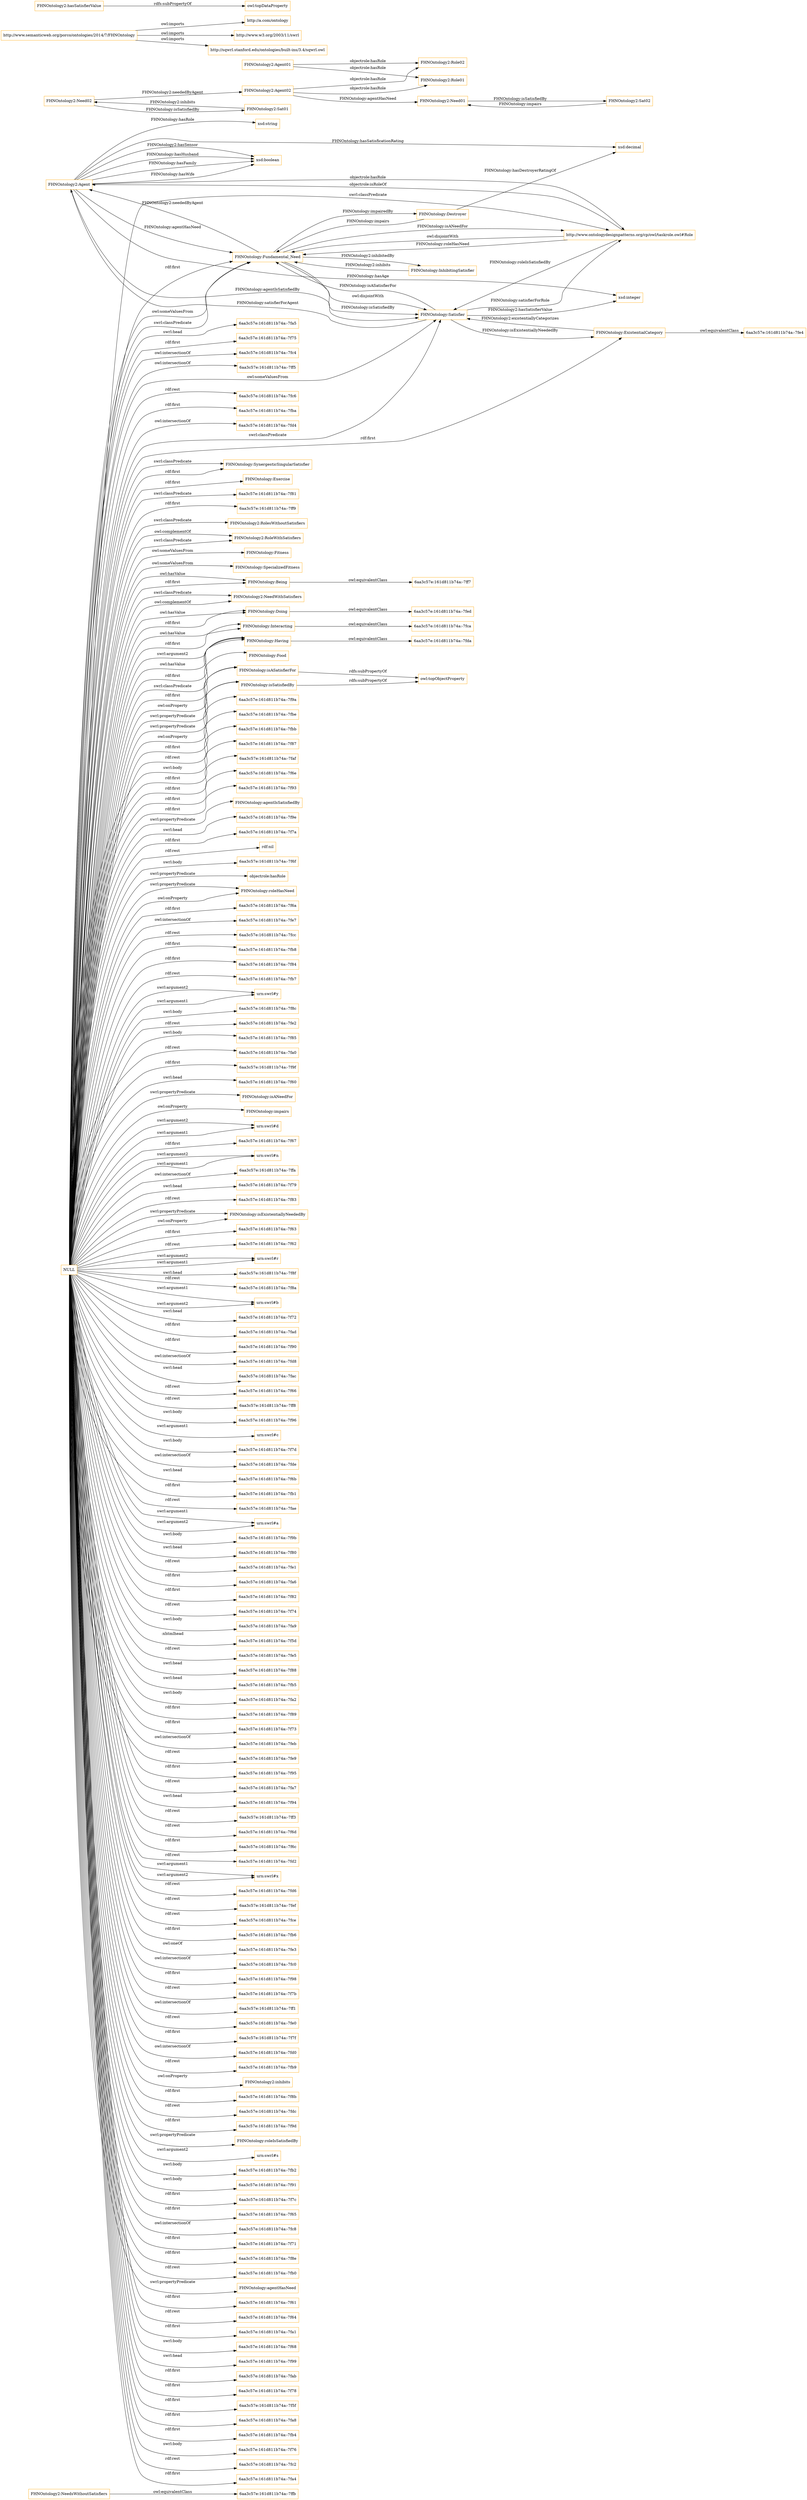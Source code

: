 digraph ar2dtool_diagram { 
rankdir=LR;
size="1501"
node [shape = rectangle, color="orange"]; "6aa3c57e:161d811b74a:-7ffb" "FHNOntology2:Agent" "FHNOntology:SynergesticSingularSatisfier" "FHNOntology2:NeedsWithoutSatisfiers" "FHNOntology:Exercise" "6aa3c57e:161d811b74a:-7f81" "FHNOntology:Destroyer" "6aa3c57e:161d811b74a:-7fca" "6aa3c57e:161d811b74a:-7ff9" "FHNOntology2:RolesWithoutSatisfiers" "FHNOntology2:RoleWithSatisfiers" "FHNOntology:Fitness" "FHNOntology:Fundamental_Need" "FHNOntology:SpecializedFitness" "FHNOntology:ExistentialCategory" "6aa3c57e:161d811b74a:-7fda" "http://www.ontologydesignpatterns.org/cp/owl/taskrole.owl#Role" "FHNOntology:InhibitingSatisfier" "FHNOntology:Being" "6aa3c57e:161d811b74a:-7ff7" "FHNOntology:Satisfier" "FHNOntology2:NeedWithSatisfiers" "FHNOntology:Doing" "FHNOntology:Interacting" "FHNOntology:Having" "6aa3c57e:161d811b74a:-7fe4" "FHNOntology:Food" "6aa3c57e:161d811b74a:-7fed" ; /*classes style*/
	"FHNOntology:Interacting" -> "6aa3c57e:161d811b74a:-7fca" [ label = "owl:equivalentClass" ];
	"FHNOntology:isASatisfierFor" -> "owl:topObjectProperty" [ label = "rdfs:subPropertyOf" ];
	"FHNOntology2:Need01" -> "FHNOntology2:Sat02" [ label = "FHNOntology:isSatisfiedBy" ];
	"FHNOntology:Fundamental_Need" -> "FHNOntology:Satisfier" [ label = "owl:disjointWith" ];
	"FHNOntology:Being" -> "6aa3c57e:161d811b74a:-7ff7" [ label = "owl:equivalentClass" ];
	"FHNOntology:Doing" -> "6aa3c57e:161d811b74a:-7fed" [ label = "owl:equivalentClass" ];
	"http://www.ontologydesignpatterns.org/cp/owl/taskrole.owl#Role" -> "FHNOntology:Fundamental_Need" [ label = "owl:disjointWith" ];
	"http://www.semanticweb.org/porco/ontologies/2014/7/FHNOntology" -> "http://a.com/ontology" [ label = "owl:imports" ];
	"http://www.semanticweb.org/porco/ontologies/2014/7/FHNOntology" -> "http://www.w3.org/2003/11/swrl" [ label = "owl:imports" ];
	"http://www.semanticweb.org/porco/ontologies/2014/7/FHNOntology" -> "http://sqwrl.stanford.edu/ontologies/built-ins/3.4/sqwrl.owl" [ label = "owl:imports" ];
	"FHNOntology2:Agent02" -> "FHNOntology2:Need01" [ label = "FHNOntology:agentHasNeed" ];
	"FHNOntology2:Agent02" -> "FHNOntology2:Role02" [ label = "objectrole:hasRole" ];
	"FHNOntology2:Agent02" -> "FHNOntology2:Role01" [ label = "objectrole:hasRole" ];
	"FHNOntology2:Sat02" -> "FHNOntology2:Need01" [ label = "FHNOntology:impairs" ];
	"FHNOntology2:NeedsWithoutSatisfiers" -> "6aa3c57e:161d811b74a:-7ffb" [ label = "owl:equivalentClass" ];
	"NULL" -> "6aa3c57e:161d811b74a:-7f9a" [ label = "rdf:first" ];
	"NULL" -> "6aa3c57e:161d811b74a:-7fbe" [ label = "rdf:rest" ];
	"NULL" -> "6aa3c57e:161d811b74a:-7fbb" [ label = "swrl:body" ];
	"NULL" -> "6aa3c57e:161d811b74a:-7f87" [ label = "rdf:first" ];
	"NULL" -> "6aa3c57e:161d811b74a:-7faf" [ label = "rdf:first" ];
	"NULL" -> "6aa3c57e:161d811b74a:-7f6e" [ label = "rdf:first" ];
	"NULL" -> "6aa3c57e:161d811b74a:-7f93" [ label = "rdf:first" ];
	"NULL" -> "FHNOntology:agentIsSatisfiedBy" [ label = "swrl:propertyPredicate" ];
	"NULL" -> "6aa3c57e:161d811b74a:-7f9e" [ label = "swrl:head" ];
	"NULL" -> "6aa3c57e:161d811b74a:-7f7a" [ label = "rdf:first" ];
	"NULL" -> "rdf:nil" [ label = "rdf:rest" ];
	"NULL" -> "6aa3c57e:161d811b74a:-7f6f" [ label = "swrl:body" ];
	"NULL" -> "objectrole:hasRole" [ label = "swrl:propertyPredicate" ];
	"NULL" -> "FHNOntology:roleHasNeed" [ label = "owl:onProperty" ];
	"NULL" -> "6aa3c57e:161d811b74a:-7f6a" [ label = "rdf:first" ];
	"NULL" -> "6aa3c57e:161d811b74a:-7fe7" [ label = "owl:intersectionOf" ];
	"NULL" -> "6aa3c57e:161d811b74a:-7fcc" [ label = "rdf:rest" ];
	"NULL" -> "FHNOntology:Interacting" [ label = "rdf:first" ];
	"NULL" -> "6aa3c57e:161d811b74a:-7fb8" [ label = "rdf:first" ];
	"NULL" -> "6aa3c57e:161d811b74a:-7f84" [ label = "rdf:first" ];
	"NULL" -> "6aa3c57e:161d811b74a:-7fb7" [ label = "rdf:rest" ];
	"NULL" -> "urn:swrl#y" [ label = "swrl:argument1" ];
	"NULL" -> "6aa3c57e:161d811b74a:-7f8c" [ label = "swrl:body" ];
	"NULL" -> "FHNOntology:Satisfier" [ label = "swrl:classPredicate" ];
	"NULL" -> "FHNOntology:Doing" [ label = "rdf:first" ];
	"NULL" -> "6aa3c57e:161d811b74a:-7fe2" [ label = "rdf:rest" ];
	"NULL" -> "6aa3c57e:161d811b74a:-7f85" [ label = "swrl:body" ];
	"NULL" -> "6aa3c57e:161d811b74a:-7fa0" [ label = "rdf:rest" ];
	"NULL" -> "6aa3c57e:161d811b74a:-7f9f" [ label = "rdf:first" ];
	"NULL" -> "6aa3c57e:161d811b74a:-7f60" [ label = "swrl:head" ];
	"NULL" -> "FHNOntology:isANeedFor" [ label = "swrl:propertyPredicate" ];
	"NULL" -> "FHNOntology:impairs" [ label = "owl:onProperty" ];
	"NULL" -> "urn:swrl#d" [ label = "swrl:argument1" ];
	"NULL" -> "6aa3c57e:161d811b74a:-7f67" [ label = "rdf:first" ];
	"NULL" -> "FHNOntology:Exercise" [ label = "rdf:first" ];
	"NULL" -> "FHNOntology:Fundamental_Need" [ label = "rdf:first" ];
	"NULL" -> "urn:swrl#n" [ label = "swrl:argument1" ];
	"NULL" -> "6aa3c57e:161d811b74a:-7ffa" [ label = "owl:intersectionOf" ];
	"NULL" -> "6aa3c57e:161d811b74a:-7f79" [ label = "swrl:head" ];
	"NULL" -> "urn:swrl#d" [ label = "swrl:argument2" ];
	"NULL" -> "6aa3c57e:161d811b74a:-7f83" [ label = "rdf:rest" ];
	"NULL" -> "FHNOntology:Being" [ label = "rdf:first" ];
	"NULL" -> "FHNOntology:isExistentiallyNeededBy" [ label = "owl:onProperty" ];
	"NULL" -> "6aa3c57e:161d811b74a:-7f63" [ label = "rdf:first" ];
	"NULL" -> "6aa3c57e:161d811b74a:-7f62" [ label = "rdf:rest" ];
	"NULL" -> "urn:swrl#r" [ label = "swrl:argument1" ];
	"NULL" -> "6aa3c57e:161d811b74a:-7f8f" [ label = "swrl:head" ];
	"NULL" -> "6aa3c57e:161d811b74a:-7f8a" [ label = "rdf:rest" ];
	"NULL" -> "urn:swrl#b" [ label = "swrl:argument2" ];
	"NULL" -> "6aa3c57e:161d811b74a:-7f72" [ label = "swrl:head" ];
	"NULL" -> "6aa3c57e:161d811b74a:-7fad" [ label = "rdf:first" ];
	"NULL" -> "http://www.ontologydesignpatterns.org/cp/owl/taskrole.owl#Role" [ label = "swrl:classPredicate" ];
	"NULL" -> "FHNOntology:Being" [ label = "owl:hasValue" ];
	"NULL" -> "FHNOntology:isSatisfiedBy" [ label = "owl:onProperty" ];
	"NULL" -> "FHNOntology:Having" [ label = "owl:hasValue" ];
	"NULL" -> "6aa3c57e:161d811b74a:-7f90" [ label = "rdf:first" ];
	"NULL" -> "6aa3c57e:161d811b74a:-7fd8" [ label = "owl:intersectionOf" ];
	"NULL" -> "6aa3c57e:161d811b74a:-7fac" [ label = "swrl:head" ];
	"NULL" -> "6aa3c57e:161d811b74a:-7f66" [ label = "rdf:rest" ];
	"NULL" -> "FHNOntology:SynergesticSingularSatisfier" [ label = "rdf:first" ];
	"NULL" -> "6aa3c57e:161d811b74a:-7ff8" [ label = "rdf:rest" ];
	"NULL" -> "6aa3c57e:161d811b74a:-7f96" [ label = "swrl:body" ];
	"NULL" -> "urn:swrl#c" [ label = "swrl:argument1" ];
	"NULL" -> "6aa3c57e:161d811b74a:-7f7d" [ label = "swrl:body" ];
	"NULL" -> "6aa3c57e:161d811b74a:-7fde" [ label = "owl:intersectionOf" ];
	"NULL" -> "6aa3c57e:161d811b74a:-7f6b" [ label = "swrl:head" ];
	"NULL" -> "6aa3c57e:161d811b74a:-7fb1" [ label = "rdf:first" ];
	"NULL" -> "6aa3c57e:161d811b74a:-7fae" [ label = "rdf:rest" ];
	"NULL" -> "urn:swrl#a" [ label = "swrl:argument2" ];
	"NULL" -> "6aa3c57e:161d811b74a:-7f9b" [ label = "swrl:body" ];
	"NULL" -> "6aa3c57e:161d811b74a:-7f80" [ label = "swrl:head" ];
	"NULL" -> "6aa3c57e:161d811b74a:-7fe1" [ label = "rdf:rest" ];
	"NULL" -> "6aa3c57e:161d811b74a:-7fa6" [ label = "rdf:first" ];
	"NULL" -> "6aa3c57e:161d811b74a:-7f82" [ label = "rdf:first" ];
	"NULL" -> "6aa3c57e:161d811b74a:-7f74" [ label = "rdf:rest" ];
	"NULL" -> "6aa3c57e:161d811b74a:-7fa9" [ label = "swrl:body" ];
	"NULL" -> "6aa3c57e:161d811b74a:-7f5d" [ label = ":xhtmlhead" ];
	"NULL" -> "6aa3c57e:161d811b74a:-7fe5" [ label = "rdf:rest" ];
	"NULL" -> "6aa3c57e:161d811b74a:-7f88" [ label = "swrl:head" ];
	"NULL" -> "6aa3c57e:161d811b74a:-7fb5" [ label = "swrl:head" ];
	"NULL" -> "6aa3c57e:161d811b74a:-7fa2" [ label = "swrl:body" ];
	"NULL" -> "urn:swrl#n" [ label = "swrl:argument2" ];
	"NULL" -> "FHNOntology:Food" [ label = "rdf:first" ];
	"NULL" -> "6aa3c57e:161d811b74a:-7f89" [ label = "rdf:first" ];
	"NULL" -> "6aa3c57e:161d811b74a:-7f73" [ label = "rdf:first" ];
	"NULL" -> "6aa3c57e:161d811b74a:-7feb" [ label = "owl:intersectionOf" ];
	"NULL" -> "6aa3c57e:161d811b74a:-7fe9" [ label = "rdf:rest" ];
	"NULL" -> "urn:swrl#r" [ label = "swrl:argument2" ];
	"NULL" -> "FHNOntology:Having" [ label = "rdf:first" ];
	"NULL" -> "6aa3c57e:161d811b74a:-7f95" [ label = "rdf:first" ];
	"NULL" -> "6aa3c57e:161d811b74a:-7fa7" [ label = "rdf:rest" ];
	"NULL" -> "urn:swrl#y" [ label = "swrl:argument2" ];
	"NULL" -> "6aa3c57e:161d811b74a:-7f81" [ label = "swrl:classPredicate" ];
	"NULL" -> "FHNOntology:Fundamental_Need" [ label = "owl:someValuesFrom" ];
	"NULL" -> "FHNOntology2:NeedWithSatisfiers" [ label = "owl:complementOf" ];
	"NULL" -> "6aa3c57e:161d811b74a:-7f94" [ label = "swrl:head" ];
	"NULL" -> "6aa3c57e:161d811b74a:-7ff3" [ label = "rdf:rest" ];
	"NULL" -> "6aa3c57e:161d811b74a:-7f6d" [ label = "rdf:rest" ];
	"NULL" -> "6aa3c57e:161d811b74a:-7f6c" [ label = "rdf:first" ];
	"NULL" -> "6aa3c57e:161d811b74a:-7fd2" [ label = "rdf:rest" ];
	"NULL" -> "FHNOntology:isASatisfierFor" [ label = "swrl:propertyPredicate" ];
	"NULL" -> "FHNOntology:Doing" [ label = "owl:hasValue" ];
	"NULL" -> "urn:swrl#x" [ label = "swrl:argument2" ];
	"NULL" -> "FHNOntology:roleHasNeed" [ label = "swrl:propertyPredicate" ];
	"NULL" -> "6aa3c57e:161d811b74a:-7fd6" [ label = "rdf:rest" ];
	"NULL" -> "6aa3c57e:161d811b74a:-7fef" [ label = "rdf:rest" ];
	"NULL" -> "FHNOntology:Fitness" [ label = "owl:someValuesFrom" ];
	"NULL" -> "6aa3c57e:161d811b74a:-7fce" [ label = "rdf:rest" ];
	"NULL" -> "6aa3c57e:161d811b74a:-7fb6" [ label = "rdf:first" ];
	"NULL" -> "6aa3c57e:161d811b74a:-7fe3" [ label = "owl:oneOf" ];
	"NULL" -> "6aa3c57e:161d811b74a:-7fc0" [ label = "owl:intersectionOf" ];
	"NULL" -> "6aa3c57e:161d811b74a:-7f98" [ label = "rdf:first" ];
	"NULL" -> "6aa3c57e:161d811b74a:-7f7b" [ label = "rdf:rest" ];
	"NULL" -> "6aa3c57e:161d811b74a:-7ff1" [ label = "owl:intersectionOf" ];
	"NULL" -> "FHNOntology:SynergesticSingularSatisfier" [ label = "swrl:classPredicate" ];
	"NULL" -> "6aa3c57e:161d811b74a:-7fe0" [ label = "rdf:rest" ];
	"NULL" -> "6aa3c57e:161d811b74a:-7f7f" [ label = "rdf:first" ];
	"NULL" -> "6aa3c57e:161d811b74a:-7fd0" [ label = "owl:intersectionOf" ];
	"NULL" -> "6aa3c57e:161d811b74a:-7fb9" [ label = "rdf:rest" ];
	"NULL" -> "FHNOntology:isASatisfierFor" [ label = "owl:onProperty" ];
	"NULL" -> "FHNOntology2:inhibits" [ label = "owl:onProperty" ];
	"NULL" -> "6aa3c57e:161d811b74a:-7f8b" [ label = "rdf:first" ];
	"NULL" -> "FHNOntology2:RoleWithSatisfiers" [ label = "swrl:classPredicate" ];
	"NULL" -> "6aa3c57e:161d811b74a:-7fdc" [ label = "rdf:rest" ];
	"NULL" -> "6aa3c57e:161d811b74a:-7f9d" [ label = "rdf:first" ];
	"NULL" -> "FHNOntology:Having" [ label = "swrl:classPredicate" ];
	"NULL" -> "urn:swrl#x" [ label = "swrl:argument1" ];
	"NULL" -> "FHNOntology:Interacting" [ label = "owl:hasValue" ];
	"NULL" -> "FHNOntology:isExistentiallyNeededBy" [ label = "swrl:propertyPredicate" ];
	"NULL" -> "FHNOntology:roleIsSatisfiedBy" [ label = "swrl:propertyPredicate" ];
	"NULL" -> "urn:swrl#s" [ label = "swrl:argument2" ];
	"NULL" -> "6aa3c57e:161d811b74a:-7fb2" [ label = "swrl:body" ];
	"NULL" -> "6aa3c57e:161d811b74a:-7f91" [ label = "swrl:body" ];
	"NULL" -> "6aa3c57e:161d811b74a:-7f7c" [ label = "rdf:first" ];
	"NULL" -> "6aa3c57e:161d811b74a:-7f65" [ label = "rdf:first" ];
	"NULL" -> "6aa3c57e:161d811b74a:-7fc8" [ label = "owl:intersectionOf" ];
	"NULL" -> "FHNOntology:Satisfier" [ label = "owl:someValuesFrom" ];
	"NULL" -> "6aa3c57e:161d811b74a:-7f71" [ label = "rdf:first" ];
	"NULL" -> "6aa3c57e:161d811b74a:-7f8e" [ label = "rdf:first" ];
	"NULL" -> "6aa3c57e:161d811b74a:-7fb0" [ label = "rdf:rest" ];
	"NULL" -> "FHNOntology:ExistentialCategory" [ label = "rdf:first" ];
	"NULL" -> "FHNOntology:agentHasNeed" [ label = "swrl:propertyPredicate" ];
	"NULL" -> "6aa3c57e:161d811b74a:-7f61" [ label = "rdf:first" ];
	"NULL" -> "6aa3c57e:161d811b74a:-7f64" [ label = "rdf:rest" ];
	"NULL" -> "6aa3c57e:161d811b74a:-7fa1" [ label = "rdf:first" ];
	"NULL" -> "FHNOntology:isSatisfiedBy" [ label = "swrl:propertyPredicate" ];
	"NULL" -> "6aa3c57e:161d811b74a:-7f68" [ label = "swrl:body" ];
	"NULL" -> "urn:swrl#a" [ label = "swrl:argument1" ];
	"NULL" -> "6aa3c57e:161d811b74a:-7ff9" [ label = "rdf:first" ];
	"NULL" -> "6aa3c57e:161d811b74a:-7f99" [ label = "swrl:head" ];
	"NULL" -> "6aa3c57e:161d811b74a:-7fab" [ label = "rdf:first" ];
	"NULL" -> "6aa3c57e:161d811b74a:-7f78" [ label = "rdf:first" ];
	"NULL" -> "FHNOntology:SpecializedFitness" [ label = "owl:someValuesFrom" ];
	"NULL" -> "FHNOntology2:RoleWithSatisfiers" [ label = "owl:complementOf" ];
	"NULL" -> "FHNOntology:Having" [ label = "swrl:argument2" ];
	"NULL" -> "6aa3c57e:161d811b74a:-7f5f" [ label = "rdf:first" ];
	"NULL" -> "FHNOntology:Fundamental_Need" [ label = "swrl:classPredicate" ];
	"NULL" -> "6aa3c57e:161d811b74a:-7fa8" [ label = "rdf:first" ];
	"NULL" -> "6aa3c57e:161d811b74a:-7fb4" [ label = "rdf:first" ];
	"NULL" -> "6aa3c57e:161d811b74a:-7f76" [ label = "swrl:body" ];
	"NULL" -> "6aa3c57e:161d811b74a:-7fc2" [ label = "rdf:rest" ];
	"NULL" -> "urn:swrl#b" [ label = "swrl:argument1" ];
	"NULL" -> "6aa3c57e:161d811b74a:-7fa4" [ label = "rdf:first" ];
	"NULL" -> "6aa3c57e:161d811b74a:-7fa5" [ label = "swrl:head" ];
	"NULL" -> "6aa3c57e:161d811b74a:-7f75" [ label = "rdf:first" ];
	"NULL" -> "6aa3c57e:161d811b74a:-7fc4" [ label = "owl:intersectionOf" ];
	"NULL" -> "FHNOntology2:NeedWithSatisfiers" [ label = "swrl:classPredicate" ];
	"NULL" -> "FHNOntology2:RolesWithoutSatisfiers" [ label = "swrl:classPredicate" ];
	"NULL" -> "6aa3c57e:161d811b74a:-7ff5" [ label = "owl:intersectionOf" ];
	"NULL" -> "6aa3c57e:161d811b74a:-7fc6" [ label = "rdf:rest" ];
	"NULL" -> "6aa3c57e:161d811b74a:-7fba" [ label = "rdf:first" ];
	"NULL" -> "6aa3c57e:161d811b74a:-7fd4" [ label = "owl:intersectionOf" ];
	"FHNOntology2:Agent01" -> "FHNOntology2:Role02" [ label = "objectrole:hasRole" ];
	"FHNOntology2:Agent01" -> "FHNOntology2:Role01" [ label = "objectrole:hasRole" ];
	"FHNOntology:ExistentialCategory" -> "6aa3c57e:161d811b74a:-7fe4" [ label = "owl:equivalentClass" ];
	"FHNOntology2:Sat01" -> "FHNOntology2:Need02" [ label = "FHNOntology2:inhibits" ];
	"FHNOntology2:hasSatisfierValue" -> "owl:topDataProperty" [ label = "rdfs:subPropertyOf" ];
	"FHNOntology:Having" -> "6aa3c57e:161d811b74a:-7fda" [ label = "owl:equivalentClass" ];
	"FHNOntology:isSatisfiedBy" -> "owl:topObjectProperty" [ label = "rdfs:subPropertyOf" ];
	"FHNOntology2:Need02" -> "FHNOntology2:Sat01" [ label = "FHNOntology:isSatisfiedBy" ];
	"FHNOntology2:Need02" -> "FHNOntology2:Agent02" [ label = "FHNOntology2:neededByAgent" ];
	"FHNOntology:Fundamental_Need" -> "FHNOntology:Satisfier" [ label = "FHNOntology:isSatisfiedBy" ];
	"FHNOntology2:Agent" -> "xsd:boolean" [ label = "FHNOntology:hasFamily" ];
	"FHNOntology2:Agent" -> "xsd:integer" [ label = "FHNOntology:hasAge" ];
	"FHNOntology:Satisfier" -> "FHNOntology:ExistentialCategory" [ label = "FHNOntology:isExistentiallyNeededBy" ];
	"FHNOntology2:Agent" -> "FHNOntology:Fundamental_Need" [ label = "FHNOntology:agentHasNeed" ];
	"FHNOntology:Fundamental_Need" -> "FHNOntology2:Agent" [ label = "FHNOntology2:neededByAgent" ];
	"FHNOntology:Satisfier" -> "FHNOntology2:Agent" [ label = "FHNOntology:satisfierForAgent" ];
	"FHNOntology2:Agent" -> "FHNOntology:Satisfier" [ label = "FHNOntology:agentIsSatisfiedBy" ];
	"FHNOntology:Satisfier" -> "xsd:integer" [ label = "FHNOntology2:hasSatisfierValue" ];
	"FHNOntology2:Agent" -> "http://www.ontologydesignpatterns.org/cp/owl/taskrole.owl#Role" [ label = "objectrole:hasRole" ];
	"FHNOntology:Destroyer" -> "xsd:decimal" [ label = "FHNOntology:hasDestroyerRatingOf" ];
	"FHNOntology:InhibitingSatisfier" -> "FHNOntology:Fundamental_Need" [ label = "FHNOntology2:inhibits" ];
	"FHNOntology2:Agent" -> "xsd:decimal" [ label = "FHNOntology:hasSatisficationRating" ];
	"FHNOntology2:Agent" -> "xsd:boolean" [ label = "FHNOntology:hasWife" ];
	"FHNOntology2:Agent" -> "xsd:boolean" [ label = "FHNOntology2:hasSensor" ];
	"FHNOntology:Fundamental_Need" -> "FHNOntology:Destroyer" [ label = "FHNOntology:impairedBy" ];
	"http://www.ontologydesignpatterns.org/cp/owl/taskrole.owl#Role" -> "FHNOntology:Satisfier" [ label = "FHNOntology:roleIsSatisfiedBy" ];
	"FHNOntology:Satisfier" -> "FHNOntology:Fundamental_Need" [ label = "FHNOntology:isASatisfierFor" ];
	"http://www.ontologydesignpatterns.org/cp/owl/taskrole.owl#Role" -> "FHNOntology:Fundamental_Need" [ label = "FHNOntology:roleHasNeed" ];
	"FHNOntology:Satisfier" -> "http://www.ontologydesignpatterns.org/cp/owl/taskrole.owl#Role" [ label = "FHNOntology:satisfierForRole" ];
	"FHNOntology:Fundamental_Need" -> "http://www.ontologydesignpatterns.org/cp/owl/taskrole.owl#Role" [ label = "FHNOntology:isANeedFor" ];
	"FHNOntology:ExistentialCategory" -> "FHNOntology:Satisfier" [ label = "FHNOntology2:existentiallyCategorizes" ];
	"FHNOntology2:Agent" -> "xsd:boolean" [ label = "FHNOntology:hasHusband" ];
	"FHNOntology2:Agent" -> "xsd:string" [ label = "FHNOntology:hasRole" ];
	"FHNOntology:Fundamental_Need" -> "FHNOntology:InhibitingSatisfier" [ label = "FHNOntology2:inhibitedBy" ];
	"FHNOntology:Destroyer" -> "FHNOntology:Fundamental_Need" [ label = "FHNOntology:impairs" ];
	"http://www.ontologydesignpatterns.org/cp/owl/taskrole.owl#Role" -> "FHNOntology2:Agent" [ label = "objectrole:isRoleOf" ];

}
